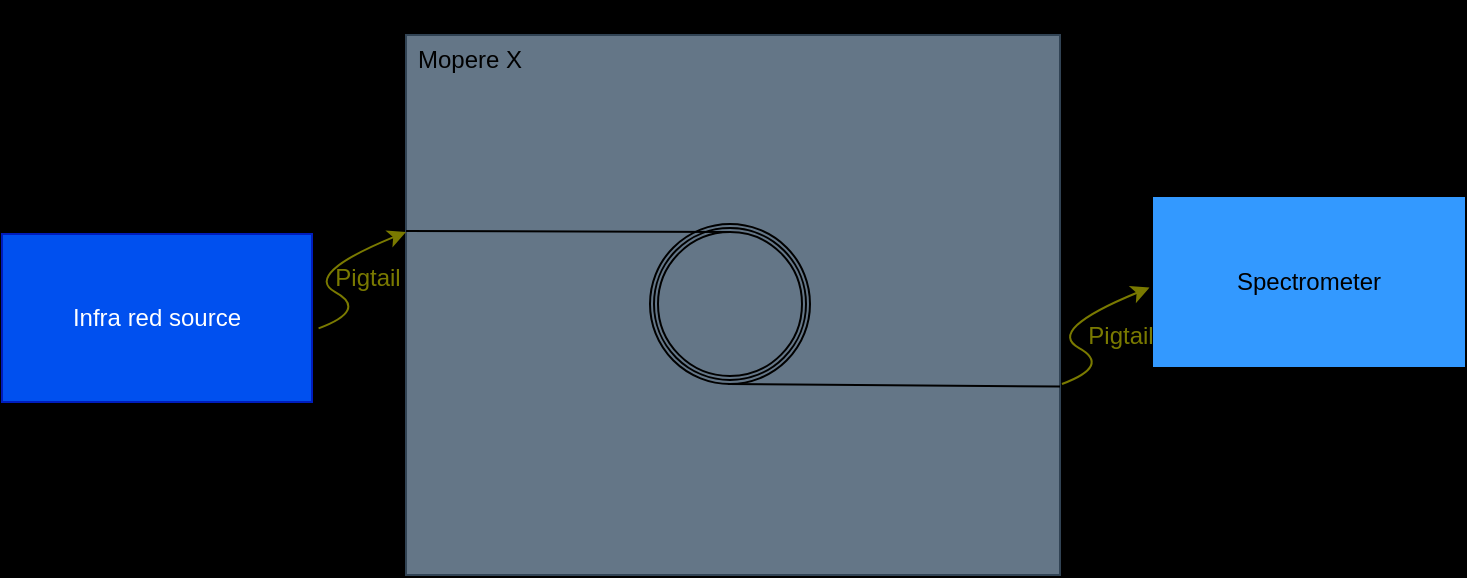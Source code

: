 <mxfile version="22.1.5" type="github">
  <diagram name="Page-1" id="iv4guCwm0LoyRA_EEI2z">
    <mxGraphModel dx="1275" dy="472" grid="0" gridSize="10" guides="1" tooltips="1" connect="1" arrows="1" fold="1" page="0" pageScale="1" pageWidth="850" pageHeight="1100" background="#000000" math="0" shadow="0">
      <root>
        <mxCell id="0" />
        <mxCell id="1" parent="0" />
        <mxCell id="CskqQs5SDKcCrog3nOrW-3" value="Infra red source" style="rounded=0;whiteSpace=wrap;html=1;fillColor=#0050ef;strokeColor=#001DBC;fontColor=#ffffff;" vertex="1" parent="1">
          <mxGeometry x="-65" y="219" width="155" height="84" as="geometry" />
        </mxCell>
        <mxCell id="CskqQs5SDKcCrog3nOrW-4" value="" style="rounded=0;whiteSpace=wrap;html=1;fillColor=#647687;strokeColor=#314354;fontColor=#ffffff;" vertex="1" parent="1">
          <mxGeometry x="137" y="119.5" width="327" height="270" as="geometry" />
        </mxCell>
        <mxCell id="CskqQs5SDKcCrog3nOrW-6" value="" style="ellipse;whiteSpace=wrap;html=1;aspect=fixed;fillColor=none;" vertex="1" parent="1">
          <mxGeometry x="259" y="214" width="80" height="80" as="geometry" />
        </mxCell>
        <mxCell id="CskqQs5SDKcCrog3nOrW-7" value="" style="ellipse;whiteSpace=wrap;html=1;aspect=fixed;fillColor=none;" vertex="1" parent="1">
          <mxGeometry x="261" y="216" width="76" height="76" as="geometry" />
        </mxCell>
        <mxCell id="CskqQs5SDKcCrog3nOrW-8" value="" style="ellipse;whiteSpace=wrap;html=1;aspect=fixed;shadow=0;fillColor=none;" vertex="1" parent="1">
          <mxGeometry x="263" y="218" width="72" height="72" as="geometry" />
        </mxCell>
        <mxCell id="CskqQs5SDKcCrog3nOrW-9" value="" style="curved=1;endArrow=classic;html=1;rounded=0;strokeColor=#7A7A00;entryX=-0.007;entryY=0.353;entryDx=0;entryDy=0;entryPerimeter=0;" edge="1" parent="1">
          <mxGeometry width="50" height="50" relative="1" as="geometry">
            <mxPoint x="93.29" y="266.19" as="sourcePoint" />
            <mxPoint x="137.001" y="218.0" as="targetPoint" />
            <Array as="points">
              <mxPoint x="118" y="257" />
              <mxPoint x="85.29" y="239.19" />
            </Array>
          </mxGeometry>
        </mxCell>
        <mxCell id="CskqQs5SDKcCrog3nOrW-12" value="" style="endArrow=none;html=1;rounded=0;entryX=0.5;entryY=0;entryDx=0;entryDy=0;exitX=0;exitY=0.363;exitDx=0;exitDy=0;exitPerimeter=0;" edge="1" parent="1" source="CskqQs5SDKcCrog3nOrW-4" target="CskqQs5SDKcCrog3nOrW-8">
          <mxGeometry width="50" height="50" relative="1" as="geometry">
            <mxPoint x="183" y="289" as="sourcePoint" />
            <mxPoint x="233" y="239" as="targetPoint" />
          </mxGeometry>
        </mxCell>
        <mxCell id="CskqQs5SDKcCrog3nOrW-13" value="" style="endArrow=none;html=1;rounded=0;entryX=1;entryY=0.651;entryDx=0;entryDy=0;exitX=0;exitY=0.363;exitDx=0;exitDy=0;exitPerimeter=0;entryPerimeter=0;" edge="1" parent="1" target="CskqQs5SDKcCrog3nOrW-4">
          <mxGeometry width="50" height="50" relative="1" as="geometry">
            <mxPoint x="298" y="294" as="sourcePoint" />
            <mxPoint x="460" y="294" as="targetPoint" />
          </mxGeometry>
        </mxCell>
        <mxCell id="CskqQs5SDKcCrog3nOrW-14" value="" style="curved=1;endArrow=classic;html=1;rounded=0;strokeColor=#7A7A00;entryX=-0.007;entryY=0.353;entryDx=0;entryDy=0;entryPerimeter=0;" edge="1" parent="1">
          <mxGeometry width="50" height="50" relative="1" as="geometry">
            <mxPoint x="465" y="294" as="sourcePoint" />
            <mxPoint x="508.711" y="245.81" as="targetPoint" />
            <Array as="points">
              <mxPoint x="489.71" y="284.81" />
              <mxPoint x="457" y="267" />
            </Array>
          </mxGeometry>
        </mxCell>
        <mxCell id="CskqQs5SDKcCrog3nOrW-15" value="Spectrometer" style="rounded=0;whiteSpace=wrap;html=1;fillColor=#3399FF;strokeColor=#3399FF;" vertex="1" parent="1">
          <mxGeometry x="511" y="201" width="155" height="84" as="geometry" />
        </mxCell>
        <mxCell id="CskqQs5SDKcCrog3nOrW-16" value="Mopere X" style="rounded=0;whiteSpace=wrap;html=1;fillColor=none;strokeColor=none;" vertex="1" parent="1">
          <mxGeometry x="109" y="102" width="120" height="60" as="geometry" />
        </mxCell>
        <mxCell id="CskqQs5SDKcCrog3nOrW-17" value="&lt;font color=&quot;#7a7a00&quot;&gt;Pigtail&lt;/font&gt;" style="rounded=0;whiteSpace=wrap;html=1;fillColor=none;strokeColor=none;" vertex="1" parent="1">
          <mxGeometry x="97" y="226" width="42" height="29" as="geometry" />
        </mxCell>
        <mxCell id="CskqQs5SDKcCrog3nOrW-18" value="&lt;font color=&quot;#7a7a00&quot;&gt;Pigtail&lt;/font&gt;" style="rounded=0;whiteSpace=wrap;html=1;fillColor=none;strokeColor=none;" vertex="1" parent="1">
          <mxGeometry x="475" y="258" width="39" height="24" as="geometry" />
        </mxCell>
      </root>
    </mxGraphModel>
  </diagram>
</mxfile>
